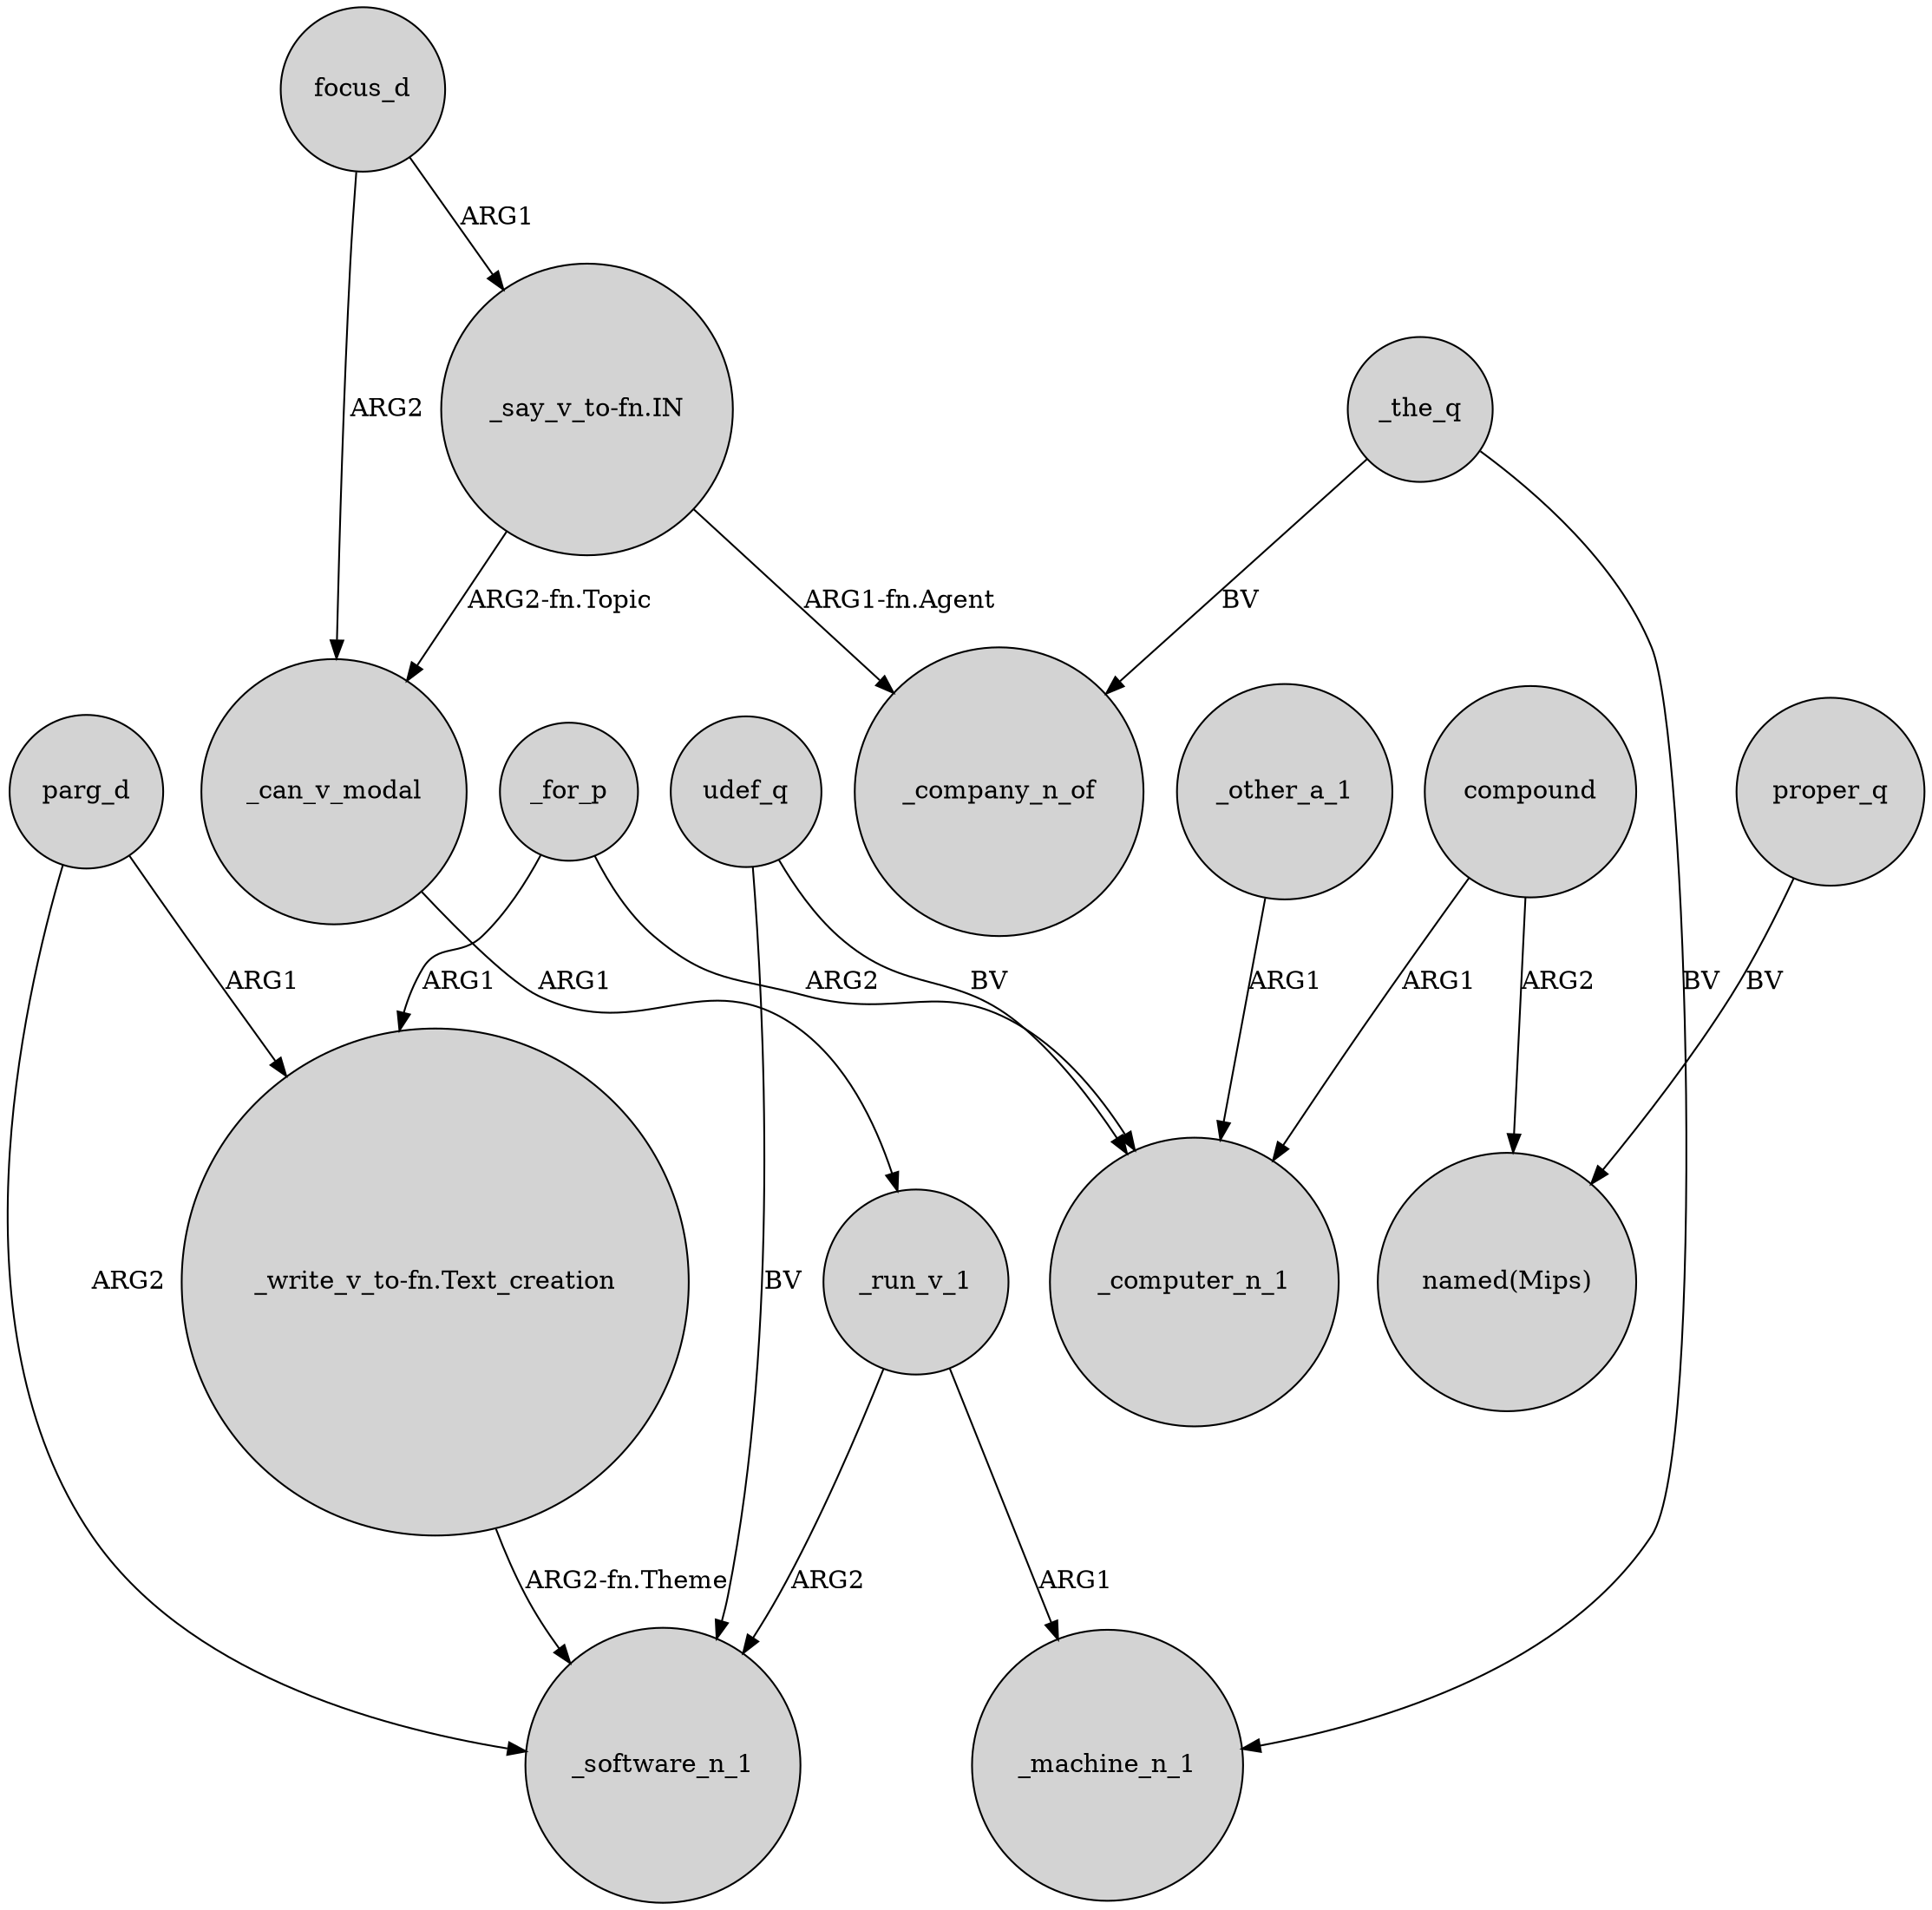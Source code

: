 digraph {
	node [shape=circle style=filled]
	udef_q -> _software_n_1 [label=BV]
	_run_v_1 -> _software_n_1 [label=ARG2]
	_run_v_1 -> _machine_n_1 [label=ARG1]
	_for_p -> "_write_v_to-fn.Text_creation" [label=ARG1]
	udef_q -> _computer_n_1 [label=BV]
	_the_q -> _company_n_of [label=BV]
	parg_d -> "_write_v_to-fn.Text_creation" [label=ARG1]
	_the_q -> _machine_n_1 [label=BV]
	compound -> _computer_n_1 [label=ARG1]
	_other_a_1 -> _computer_n_1 [label=ARG1]
	"_write_v_to-fn.Text_creation" -> _software_n_1 [label="ARG2-fn.Theme"]
	"_say_v_to-fn.IN" -> _company_n_of [label="ARG1-fn.Agent"]
	_can_v_modal -> _run_v_1 [label=ARG1]
	proper_q -> "named(Mips)" [label=BV]
	focus_d -> _can_v_modal [label=ARG2]
	"_say_v_to-fn.IN" -> _can_v_modal [label="ARG2-fn.Topic"]
	parg_d -> _software_n_1 [label=ARG2]
	compound -> "named(Mips)" [label=ARG2]
	focus_d -> "_say_v_to-fn.IN" [label=ARG1]
	_for_p -> _computer_n_1 [label=ARG2]
}
